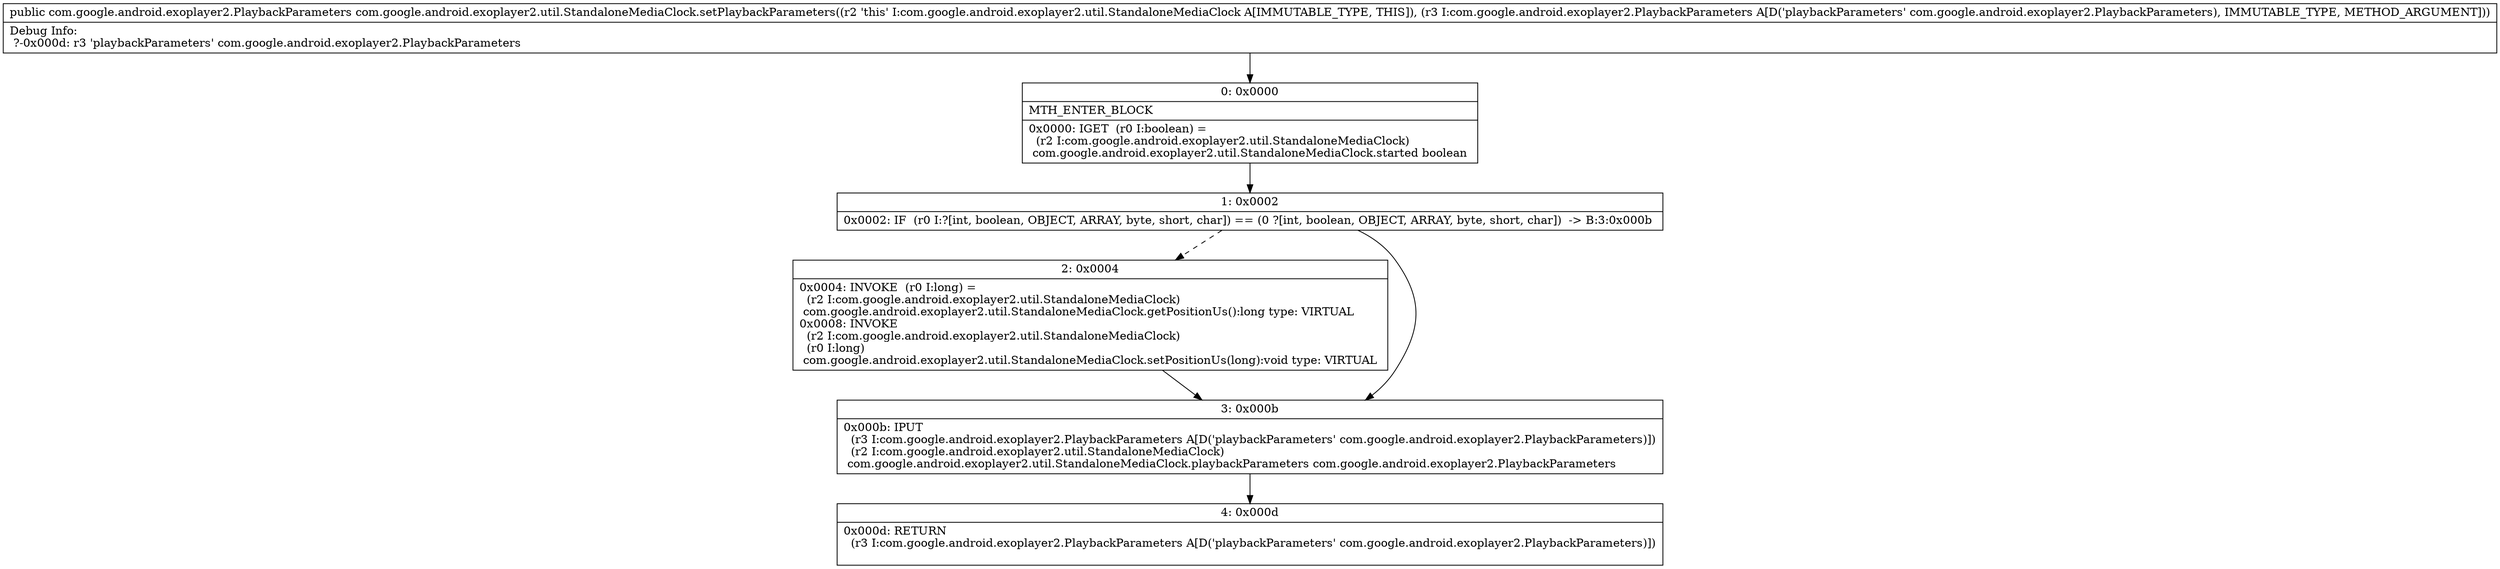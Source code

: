 digraph "CFG forcom.google.android.exoplayer2.util.StandaloneMediaClock.setPlaybackParameters(Lcom\/google\/android\/exoplayer2\/PlaybackParameters;)Lcom\/google\/android\/exoplayer2\/PlaybackParameters;" {
Node_0 [shape=record,label="{0\:\ 0x0000|MTH_ENTER_BLOCK\l|0x0000: IGET  (r0 I:boolean) = \l  (r2 I:com.google.android.exoplayer2.util.StandaloneMediaClock)\l com.google.android.exoplayer2.util.StandaloneMediaClock.started boolean \l}"];
Node_1 [shape=record,label="{1\:\ 0x0002|0x0002: IF  (r0 I:?[int, boolean, OBJECT, ARRAY, byte, short, char]) == (0 ?[int, boolean, OBJECT, ARRAY, byte, short, char])  \-\> B:3:0x000b \l}"];
Node_2 [shape=record,label="{2\:\ 0x0004|0x0004: INVOKE  (r0 I:long) = \l  (r2 I:com.google.android.exoplayer2.util.StandaloneMediaClock)\l com.google.android.exoplayer2.util.StandaloneMediaClock.getPositionUs():long type: VIRTUAL \l0x0008: INVOKE  \l  (r2 I:com.google.android.exoplayer2.util.StandaloneMediaClock)\l  (r0 I:long)\l com.google.android.exoplayer2.util.StandaloneMediaClock.setPositionUs(long):void type: VIRTUAL \l}"];
Node_3 [shape=record,label="{3\:\ 0x000b|0x000b: IPUT  \l  (r3 I:com.google.android.exoplayer2.PlaybackParameters A[D('playbackParameters' com.google.android.exoplayer2.PlaybackParameters)])\l  (r2 I:com.google.android.exoplayer2.util.StandaloneMediaClock)\l com.google.android.exoplayer2.util.StandaloneMediaClock.playbackParameters com.google.android.exoplayer2.PlaybackParameters \l}"];
Node_4 [shape=record,label="{4\:\ 0x000d|0x000d: RETURN  \l  (r3 I:com.google.android.exoplayer2.PlaybackParameters A[D('playbackParameters' com.google.android.exoplayer2.PlaybackParameters)])\l \l}"];
MethodNode[shape=record,label="{public com.google.android.exoplayer2.PlaybackParameters com.google.android.exoplayer2.util.StandaloneMediaClock.setPlaybackParameters((r2 'this' I:com.google.android.exoplayer2.util.StandaloneMediaClock A[IMMUTABLE_TYPE, THIS]), (r3 I:com.google.android.exoplayer2.PlaybackParameters A[D('playbackParameters' com.google.android.exoplayer2.PlaybackParameters), IMMUTABLE_TYPE, METHOD_ARGUMENT]))  | Debug Info:\l  ?\-0x000d: r3 'playbackParameters' com.google.android.exoplayer2.PlaybackParameters\l}"];
MethodNode -> Node_0;
Node_0 -> Node_1;
Node_1 -> Node_2[style=dashed];
Node_1 -> Node_3;
Node_2 -> Node_3;
Node_3 -> Node_4;
}

